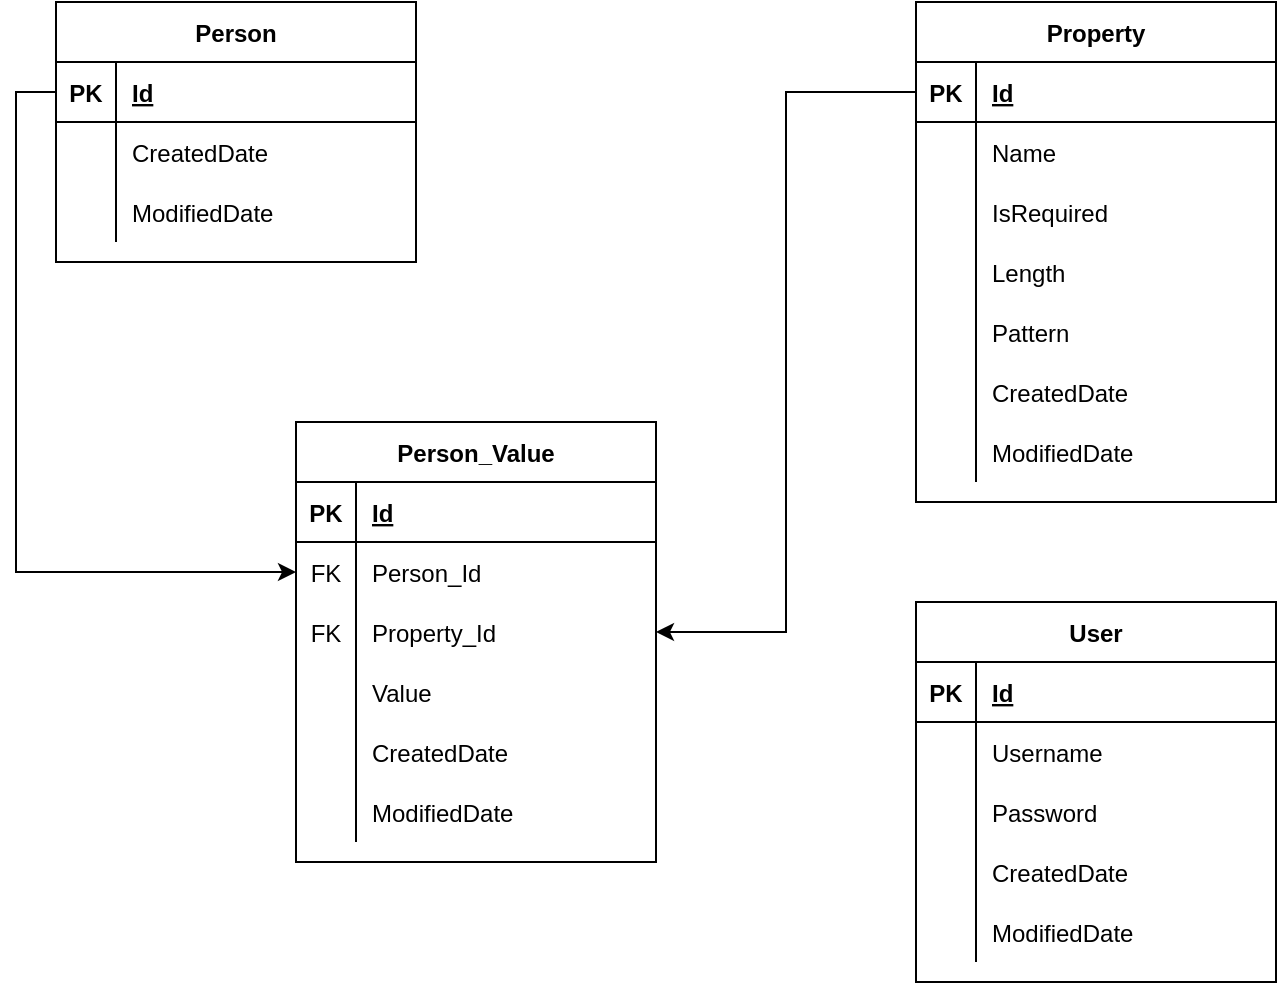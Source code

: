 <mxfile version="13.10.0" type="device"><diagram id="d0GWCx2u_Qt43RJrYeGK" name="Page-1"><mxGraphModel dx="1422" dy="762" grid="1" gridSize="10" guides="1" tooltips="1" connect="1" arrows="1" fold="1" page="1" pageScale="1" pageWidth="827" pageHeight="1169" math="0" shadow="0"><root><mxCell id="0"/><mxCell id="1" parent="0"/><mxCell id="bDZ7ULuTwjSGXW-W3m1V-1" value="Person" style="shape=table;startSize=30;container=1;collapsible=1;childLayout=tableLayout;fixedRows=1;rowLines=0;fontStyle=1;align=center;resizeLast=1;" vertex="1" parent="1"><mxGeometry x="80" y="160" width="180" height="130" as="geometry"/></mxCell><mxCell id="bDZ7ULuTwjSGXW-W3m1V-2" value="" style="shape=partialRectangle;collapsible=0;dropTarget=0;pointerEvents=0;fillColor=none;top=0;left=0;bottom=1;right=0;points=[[0,0.5],[1,0.5]];portConstraint=eastwest;" vertex="1" parent="bDZ7ULuTwjSGXW-W3m1V-1"><mxGeometry y="30" width="180" height="30" as="geometry"/></mxCell><mxCell id="bDZ7ULuTwjSGXW-W3m1V-3" value="PK" style="shape=partialRectangle;connectable=0;fillColor=none;top=0;left=0;bottom=0;right=0;fontStyle=1;overflow=hidden;" vertex="1" parent="bDZ7ULuTwjSGXW-W3m1V-2"><mxGeometry width="30" height="30" as="geometry"/></mxCell><mxCell id="bDZ7ULuTwjSGXW-W3m1V-4" value="Id" style="shape=partialRectangle;connectable=0;fillColor=none;top=0;left=0;bottom=0;right=0;align=left;spacingLeft=6;fontStyle=5;overflow=hidden;" vertex="1" parent="bDZ7ULuTwjSGXW-W3m1V-2"><mxGeometry x="30" width="150" height="30" as="geometry"/></mxCell><mxCell id="bDZ7ULuTwjSGXW-W3m1V-5" value="" style="shape=partialRectangle;collapsible=0;dropTarget=0;pointerEvents=0;fillColor=none;top=0;left=0;bottom=0;right=0;points=[[0,0.5],[1,0.5]];portConstraint=eastwest;" vertex="1" parent="bDZ7ULuTwjSGXW-W3m1V-1"><mxGeometry y="60" width="180" height="30" as="geometry"/></mxCell><mxCell id="bDZ7ULuTwjSGXW-W3m1V-6" value="" style="shape=partialRectangle;connectable=0;fillColor=none;top=0;left=0;bottom=0;right=0;editable=1;overflow=hidden;" vertex="1" parent="bDZ7ULuTwjSGXW-W3m1V-5"><mxGeometry width="30" height="30" as="geometry"/></mxCell><mxCell id="bDZ7ULuTwjSGXW-W3m1V-7" value="CreatedDate" style="shape=partialRectangle;connectable=0;fillColor=none;top=0;left=0;bottom=0;right=0;align=left;spacingLeft=6;overflow=hidden;" vertex="1" parent="bDZ7ULuTwjSGXW-W3m1V-5"><mxGeometry x="30" width="150" height="30" as="geometry"/></mxCell><mxCell id="bDZ7ULuTwjSGXW-W3m1V-8" value="" style="shape=partialRectangle;collapsible=0;dropTarget=0;pointerEvents=0;fillColor=none;top=0;left=0;bottom=0;right=0;points=[[0,0.5],[1,0.5]];portConstraint=eastwest;" vertex="1" parent="bDZ7ULuTwjSGXW-W3m1V-1"><mxGeometry y="90" width="180" height="30" as="geometry"/></mxCell><mxCell id="bDZ7ULuTwjSGXW-W3m1V-9" value="" style="shape=partialRectangle;connectable=0;fillColor=none;top=0;left=0;bottom=0;right=0;editable=1;overflow=hidden;" vertex="1" parent="bDZ7ULuTwjSGXW-W3m1V-8"><mxGeometry width="30" height="30" as="geometry"/></mxCell><mxCell id="bDZ7ULuTwjSGXW-W3m1V-10" value="ModifiedDate" style="shape=partialRectangle;connectable=0;fillColor=none;top=0;left=0;bottom=0;right=0;align=left;spacingLeft=6;overflow=hidden;" vertex="1" parent="bDZ7ULuTwjSGXW-W3m1V-8"><mxGeometry x="30" width="150" height="30" as="geometry"/></mxCell><mxCell id="bDZ7ULuTwjSGXW-W3m1V-15" value="Property" style="shape=table;startSize=30;container=1;collapsible=1;childLayout=tableLayout;fixedRows=1;rowLines=0;fontStyle=1;align=center;resizeLast=1;" vertex="1" parent="1"><mxGeometry x="510" y="160" width="180" height="250" as="geometry"/></mxCell><mxCell id="bDZ7ULuTwjSGXW-W3m1V-16" value="" style="shape=partialRectangle;collapsible=0;dropTarget=0;pointerEvents=0;fillColor=none;top=0;left=0;bottom=1;right=0;points=[[0,0.5],[1,0.5]];portConstraint=eastwest;" vertex="1" parent="bDZ7ULuTwjSGXW-W3m1V-15"><mxGeometry y="30" width="180" height="30" as="geometry"/></mxCell><mxCell id="bDZ7ULuTwjSGXW-W3m1V-17" value="PK" style="shape=partialRectangle;connectable=0;fillColor=none;top=0;left=0;bottom=0;right=0;fontStyle=1;overflow=hidden;" vertex="1" parent="bDZ7ULuTwjSGXW-W3m1V-16"><mxGeometry width="30" height="30" as="geometry"/></mxCell><mxCell id="bDZ7ULuTwjSGXW-W3m1V-18" value="Id" style="shape=partialRectangle;connectable=0;fillColor=none;top=0;left=0;bottom=0;right=0;align=left;spacingLeft=6;fontStyle=5;overflow=hidden;" vertex="1" parent="bDZ7ULuTwjSGXW-W3m1V-16"><mxGeometry x="30" width="150" height="30" as="geometry"/></mxCell><mxCell id="bDZ7ULuTwjSGXW-W3m1V-19" value="" style="shape=partialRectangle;collapsible=0;dropTarget=0;pointerEvents=0;fillColor=none;top=0;left=0;bottom=0;right=0;points=[[0,0.5],[1,0.5]];portConstraint=eastwest;" vertex="1" parent="bDZ7ULuTwjSGXW-W3m1V-15"><mxGeometry y="60" width="180" height="30" as="geometry"/></mxCell><mxCell id="bDZ7ULuTwjSGXW-W3m1V-20" value="" style="shape=partialRectangle;connectable=0;fillColor=none;top=0;left=0;bottom=0;right=0;editable=1;overflow=hidden;" vertex="1" parent="bDZ7ULuTwjSGXW-W3m1V-19"><mxGeometry width="30" height="30" as="geometry"/></mxCell><mxCell id="bDZ7ULuTwjSGXW-W3m1V-21" value="Name" style="shape=partialRectangle;connectable=0;fillColor=none;top=0;left=0;bottom=0;right=0;align=left;spacingLeft=6;overflow=hidden;" vertex="1" parent="bDZ7ULuTwjSGXW-W3m1V-19"><mxGeometry x="30" width="150" height="30" as="geometry"/></mxCell><mxCell id="bDZ7ULuTwjSGXW-W3m1V-22" value="" style="shape=partialRectangle;collapsible=0;dropTarget=0;pointerEvents=0;fillColor=none;top=0;left=0;bottom=0;right=0;points=[[0,0.5],[1,0.5]];portConstraint=eastwest;" vertex="1" parent="bDZ7ULuTwjSGXW-W3m1V-15"><mxGeometry y="90" width="180" height="30" as="geometry"/></mxCell><mxCell id="bDZ7ULuTwjSGXW-W3m1V-23" value="" style="shape=partialRectangle;connectable=0;fillColor=none;top=0;left=0;bottom=0;right=0;editable=1;overflow=hidden;" vertex="1" parent="bDZ7ULuTwjSGXW-W3m1V-22"><mxGeometry width="30" height="30" as="geometry"/></mxCell><mxCell id="bDZ7ULuTwjSGXW-W3m1V-24" value="IsRequired" style="shape=partialRectangle;connectable=0;fillColor=none;top=0;left=0;bottom=0;right=0;align=left;spacingLeft=6;overflow=hidden;" vertex="1" parent="bDZ7ULuTwjSGXW-W3m1V-22"><mxGeometry x="30" width="150" height="30" as="geometry"/></mxCell><mxCell id="bDZ7ULuTwjSGXW-W3m1V-25" value="" style="shape=partialRectangle;collapsible=0;dropTarget=0;pointerEvents=0;fillColor=none;top=0;left=0;bottom=0;right=0;points=[[0,0.5],[1,0.5]];portConstraint=eastwest;" vertex="1" parent="bDZ7ULuTwjSGXW-W3m1V-15"><mxGeometry y="120" width="180" height="30" as="geometry"/></mxCell><mxCell id="bDZ7ULuTwjSGXW-W3m1V-26" value="" style="shape=partialRectangle;connectable=0;fillColor=none;top=0;left=0;bottom=0;right=0;editable=1;overflow=hidden;" vertex="1" parent="bDZ7ULuTwjSGXW-W3m1V-25"><mxGeometry width="30" height="30" as="geometry"/></mxCell><mxCell id="bDZ7ULuTwjSGXW-W3m1V-27" value="Length" style="shape=partialRectangle;connectable=0;fillColor=none;top=0;left=0;bottom=0;right=0;align=left;spacingLeft=6;overflow=hidden;" vertex="1" parent="bDZ7ULuTwjSGXW-W3m1V-25"><mxGeometry x="30" width="150" height="30" as="geometry"/></mxCell><mxCell id="bDZ7ULuTwjSGXW-W3m1V-28" value="" style="shape=partialRectangle;collapsible=0;dropTarget=0;pointerEvents=0;fillColor=none;top=0;left=0;bottom=0;right=0;points=[[0,0.5],[1,0.5]];portConstraint=eastwest;" vertex="1" parent="bDZ7ULuTwjSGXW-W3m1V-15"><mxGeometry y="150" width="180" height="30" as="geometry"/></mxCell><mxCell id="bDZ7ULuTwjSGXW-W3m1V-29" value="" style="shape=partialRectangle;connectable=0;fillColor=none;top=0;left=0;bottom=0;right=0;editable=1;overflow=hidden;" vertex="1" parent="bDZ7ULuTwjSGXW-W3m1V-28"><mxGeometry width="30" height="30" as="geometry"/></mxCell><mxCell id="bDZ7ULuTwjSGXW-W3m1V-30" value="Pattern" style="shape=partialRectangle;connectable=0;fillColor=none;top=0;left=0;bottom=0;right=0;align=left;spacingLeft=6;overflow=hidden;" vertex="1" parent="bDZ7ULuTwjSGXW-W3m1V-28"><mxGeometry x="30" width="150" height="30" as="geometry"/></mxCell><mxCell id="bDZ7ULuTwjSGXW-W3m1V-31" value="" style="shape=partialRectangle;collapsible=0;dropTarget=0;pointerEvents=0;fillColor=none;top=0;left=0;bottom=0;right=0;points=[[0,0.5],[1,0.5]];portConstraint=eastwest;" vertex="1" parent="bDZ7ULuTwjSGXW-W3m1V-15"><mxGeometry y="180" width="180" height="30" as="geometry"/></mxCell><mxCell id="bDZ7ULuTwjSGXW-W3m1V-32" value="" style="shape=partialRectangle;connectable=0;fillColor=none;top=0;left=0;bottom=0;right=0;editable=1;overflow=hidden;" vertex="1" parent="bDZ7ULuTwjSGXW-W3m1V-31"><mxGeometry width="30" height="30" as="geometry"/></mxCell><mxCell id="bDZ7ULuTwjSGXW-W3m1V-33" value="CreatedDate" style="shape=partialRectangle;connectable=0;fillColor=none;top=0;left=0;bottom=0;right=0;align=left;spacingLeft=6;overflow=hidden;" vertex="1" parent="bDZ7ULuTwjSGXW-W3m1V-31"><mxGeometry x="30" width="150" height="30" as="geometry"/></mxCell><mxCell id="bDZ7ULuTwjSGXW-W3m1V-34" value="" style="shape=partialRectangle;collapsible=0;dropTarget=0;pointerEvents=0;fillColor=none;top=0;left=0;bottom=0;right=0;points=[[0,0.5],[1,0.5]];portConstraint=eastwest;" vertex="1" parent="bDZ7ULuTwjSGXW-W3m1V-15"><mxGeometry y="210" width="180" height="30" as="geometry"/></mxCell><mxCell id="bDZ7ULuTwjSGXW-W3m1V-35" value="" style="shape=partialRectangle;connectable=0;fillColor=none;top=0;left=0;bottom=0;right=0;editable=1;overflow=hidden;" vertex="1" parent="bDZ7ULuTwjSGXW-W3m1V-34"><mxGeometry width="30" height="30" as="geometry"/></mxCell><mxCell id="bDZ7ULuTwjSGXW-W3m1V-36" value="ModifiedDate" style="shape=partialRectangle;connectable=0;fillColor=none;top=0;left=0;bottom=0;right=0;align=left;spacingLeft=6;overflow=hidden;" vertex="1" parent="bDZ7ULuTwjSGXW-W3m1V-34"><mxGeometry x="30" width="150" height="30" as="geometry"/></mxCell><mxCell id="bDZ7ULuTwjSGXW-W3m1V-37" value="Person_Value" style="shape=table;startSize=30;container=1;collapsible=1;childLayout=tableLayout;fixedRows=1;rowLines=0;fontStyle=1;align=center;resizeLast=1;" vertex="1" parent="1"><mxGeometry x="200" y="370" width="180" height="220" as="geometry"/></mxCell><mxCell id="bDZ7ULuTwjSGXW-W3m1V-38" value="" style="shape=partialRectangle;collapsible=0;dropTarget=0;pointerEvents=0;fillColor=none;top=0;left=0;bottom=1;right=0;points=[[0,0.5],[1,0.5]];portConstraint=eastwest;" vertex="1" parent="bDZ7ULuTwjSGXW-W3m1V-37"><mxGeometry y="30" width="180" height="30" as="geometry"/></mxCell><mxCell id="bDZ7ULuTwjSGXW-W3m1V-39" value="PK" style="shape=partialRectangle;connectable=0;fillColor=none;top=0;left=0;bottom=0;right=0;fontStyle=1;overflow=hidden;" vertex="1" parent="bDZ7ULuTwjSGXW-W3m1V-38"><mxGeometry width="30" height="30" as="geometry"/></mxCell><mxCell id="bDZ7ULuTwjSGXW-W3m1V-40" value="Id" style="shape=partialRectangle;connectable=0;fillColor=none;top=0;left=0;bottom=0;right=0;align=left;spacingLeft=6;fontStyle=5;overflow=hidden;" vertex="1" parent="bDZ7ULuTwjSGXW-W3m1V-38"><mxGeometry x="30" width="150" height="30" as="geometry"/></mxCell><mxCell id="bDZ7ULuTwjSGXW-W3m1V-52" value="" style="shape=partialRectangle;collapsible=0;dropTarget=0;pointerEvents=0;fillColor=none;top=0;left=0;bottom=0;right=0;points=[[0,0.5],[1,0.5]];portConstraint=eastwest;" vertex="1" parent="bDZ7ULuTwjSGXW-W3m1V-37"><mxGeometry y="60" width="180" height="30" as="geometry"/></mxCell><mxCell id="bDZ7ULuTwjSGXW-W3m1V-53" value="FK" style="shape=partialRectangle;connectable=0;fillColor=none;top=0;left=0;bottom=0;right=0;fontStyle=0;overflow=hidden;" vertex="1" parent="bDZ7ULuTwjSGXW-W3m1V-52"><mxGeometry width="30" height="30" as="geometry"/></mxCell><mxCell id="bDZ7ULuTwjSGXW-W3m1V-54" value="Person_Id" style="shape=partialRectangle;connectable=0;fillColor=none;top=0;left=0;bottom=0;right=0;align=left;spacingLeft=6;fontStyle=0;overflow=hidden;" vertex="1" parent="bDZ7ULuTwjSGXW-W3m1V-52"><mxGeometry x="30" width="150" height="30" as="geometry"/></mxCell><mxCell id="bDZ7ULuTwjSGXW-W3m1V-55" value="" style="shape=partialRectangle;collapsible=0;dropTarget=0;pointerEvents=0;fillColor=none;top=0;left=0;bottom=0;right=0;points=[[0,0.5],[1,0.5]];portConstraint=eastwest;" vertex="1" parent="bDZ7ULuTwjSGXW-W3m1V-37"><mxGeometry y="90" width="180" height="30" as="geometry"/></mxCell><mxCell id="bDZ7ULuTwjSGXW-W3m1V-56" value="FK" style="shape=partialRectangle;connectable=0;fillColor=none;top=0;left=0;bottom=0;right=0;fontStyle=0;overflow=hidden;" vertex="1" parent="bDZ7ULuTwjSGXW-W3m1V-55"><mxGeometry width="30" height="30" as="geometry"/></mxCell><mxCell id="bDZ7ULuTwjSGXW-W3m1V-57" value="Property_Id" style="shape=partialRectangle;connectable=0;fillColor=none;top=0;left=0;bottom=0;right=0;align=left;spacingLeft=6;fontStyle=0;overflow=hidden;" vertex="1" parent="bDZ7ULuTwjSGXW-W3m1V-55"><mxGeometry x="30" width="150" height="30" as="geometry"/></mxCell><mxCell id="bDZ7ULuTwjSGXW-W3m1V-41" value="" style="shape=partialRectangle;collapsible=0;dropTarget=0;pointerEvents=0;fillColor=none;top=0;left=0;bottom=0;right=0;points=[[0,0.5],[1,0.5]];portConstraint=eastwest;" vertex="1" parent="bDZ7ULuTwjSGXW-W3m1V-37"><mxGeometry y="120" width="180" height="30" as="geometry"/></mxCell><mxCell id="bDZ7ULuTwjSGXW-W3m1V-42" value="" style="shape=partialRectangle;connectable=0;fillColor=none;top=0;left=0;bottom=0;right=0;editable=1;overflow=hidden;" vertex="1" parent="bDZ7ULuTwjSGXW-W3m1V-41"><mxGeometry width="30" height="30" as="geometry"/></mxCell><mxCell id="bDZ7ULuTwjSGXW-W3m1V-43" value="Value" style="shape=partialRectangle;connectable=0;fillColor=none;top=0;left=0;bottom=0;right=0;align=left;spacingLeft=6;overflow=hidden;" vertex="1" parent="bDZ7ULuTwjSGXW-W3m1V-41"><mxGeometry x="30" width="150" height="30" as="geometry"/></mxCell><mxCell id="bDZ7ULuTwjSGXW-W3m1V-75" value="" style="shape=partialRectangle;collapsible=0;dropTarget=0;pointerEvents=0;fillColor=none;top=0;left=0;bottom=0;right=0;points=[[0,0.5],[1,0.5]];portConstraint=eastwest;" vertex="1" parent="bDZ7ULuTwjSGXW-W3m1V-37"><mxGeometry y="150" width="180" height="30" as="geometry"/></mxCell><mxCell id="bDZ7ULuTwjSGXW-W3m1V-76" value="" style="shape=partialRectangle;connectable=0;fillColor=none;top=0;left=0;bottom=0;right=0;editable=1;overflow=hidden;" vertex="1" parent="bDZ7ULuTwjSGXW-W3m1V-75"><mxGeometry width="30" height="30" as="geometry"/></mxCell><mxCell id="bDZ7ULuTwjSGXW-W3m1V-77" value="CreatedDate" style="shape=partialRectangle;connectable=0;fillColor=none;top=0;left=0;bottom=0;right=0;align=left;spacingLeft=6;overflow=hidden;" vertex="1" parent="bDZ7ULuTwjSGXW-W3m1V-75"><mxGeometry x="30" width="150" height="30" as="geometry"/></mxCell><mxCell id="bDZ7ULuTwjSGXW-W3m1V-78" value="" style="shape=partialRectangle;collapsible=0;dropTarget=0;pointerEvents=0;fillColor=none;top=0;left=0;bottom=0;right=0;points=[[0,0.5],[1,0.5]];portConstraint=eastwest;" vertex="1" parent="bDZ7ULuTwjSGXW-W3m1V-37"><mxGeometry y="180" width="180" height="30" as="geometry"/></mxCell><mxCell id="bDZ7ULuTwjSGXW-W3m1V-79" value="" style="shape=partialRectangle;connectable=0;fillColor=none;top=0;left=0;bottom=0;right=0;editable=1;overflow=hidden;" vertex="1" parent="bDZ7ULuTwjSGXW-W3m1V-78"><mxGeometry width="30" height="30" as="geometry"/></mxCell><mxCell id="bDZ7ULuTwjSGXW-W3m1V-80" value="ModifiedDate" style="shape=partialRectangle;connectable=0;fillColor=none;top=0;left=0;bottom=0;right=0;align=left;spacingLeft=6;overflow=hidden;" vertex="1" parent="bDZ7ULuTwjSGXW-W3m1V-78"><mxGeometry x="30" width="150" height="30" as="geometry"/></mxCell><mxCell id="bDZ7ULuTwjSGXW-W3m1V-51" style="edgeStyle=orthogonalEdgeStyle;rounded=0;orthogonalLoop=1;jettySize=auto;html=1;exitX=0;exitY=0.5;exitDx=0;exitDy=0;entryX=0;entryY=0.5;entryDx=0;entryDy=0;" edge="1" parent="1" source="bDZ7ULuTwjSGXW-W3m1V-2" target="bDZ7ULuTwjSGXW-W3m1V-52"><mxGeometry relative="1" as="geometry"/></mxCell><mxCell id="bDZ7ULuTwjSGXW-W3m1V-58" style="edgeStyle=orthogonalEdgeStyle;rounded=0;orthogonalLoop=1;jettySize=auto;html=1;entryX=1;entryY=0.5;entryDx=0;entryDy=0;" edge="1" parent="1" source="bDZ7ULuTwjSGXW-W3m1V-16" target="bDZ7ULuTwjSGXW-W3m1V-55"><mxGeometry relative="1" as="geometry"/></mxCell><mxCell id="bDZ7ULuTwjSGXW-W3m1V-59" value="User" style="shape=table;startSize=30;container=1;collapsible=1;childLayout=tableLayout;fixedRows=1;rowLines=0;fontStyle=1;align=center;resizeLast=1;" vertex="1" parent="1"><mxGeometry x="510" y="460" width="180" height="190" as="geometry"/></mxCell><mxCell id="bDZ7ULuTwjSGXW-W3m1V-60" value="" style="shape=partialRectangle;collapsible=0;dropTarget=0;pointerEvents=0;fillColor=none;top=0;left=0;bottom=1;right=0;points=[[0,0.5],[1,0.5]];portConstraint=eastwest;" vertex="1" parent="bDZ7ULuTwjSGXW-W3m1V-59"><mxGeometry y="30" width="180" height="30" as="geometry"/></mxCell><mxCell id="bDZ7ULuTwjSGXW-W3m1V-61" value="PK" style="shape=partialRectangle;connectable=0;fillColor=none;top=0;left=0;bottom=0;right=0;fontStyle=1;overflow=hidden;" vertex="1" parent="bDZ7ULuTwjSGXW-W3m1V-60"><mxGeometry width="30" height="30" as="geometry"/></mxCell><mxCell id="bDZ7ULuTwjSGXW-W3m1V-62" value="Id" style="shape=partialRectangle;connectable=0;fillColor=none;top=0;left=0;bottom=0;right=0;align=left;spacingLeft=6;fontStyle=5;overflow=hidden;" vertex="1" parent="bDZ7ULuTwjSGXW-W3m1V-60"><mxGeometry x="30" width="150" height="30" as="geometry"/></mxCell><mxCell id="bDZ7ULuTwjSGXW-W3m1V-63" value="" style="shape=partialRectangle;collapsible=0;dropTarget=0;pointerEvents=0;fillColor=none;top=0;left=0;bottom=0;right=0;points=[[0,0.5],[1,0.5]];portConstraint=eastwest;" vertex="1" parent="bDZ7ULuTwjSGXW-W3m1V-59"><mxGeometry y="60" width="180" height="30" as="geometry"/></mxCell><mxCell id="bDZ7ULuTwjSGXW-W3m1V-64" value="" style="shape=partialRectangle;connectable=0;fillColor=none;top=0;left=0;bottom=0;right=0;editable=1;overflow=hidden;" vertex="1" parent="bDZ7ULuTwjSGXW-W3m1V-63"><mxGeometry width="30" height="30" as="geometry"/></mxCell><mxCell id="bDZ7ULuTwjSGXW-W3m1V-65" value="Username" style="shape=partialRectangle;connectable=0;fillColor=none;top=0;left=0;bottom=0;right=0;align=left;spacingLeft=6;overflow=hidden;" vertex="1" parent="bDZ7ULuTwjSGXW-W3m1V-63"><mxGeometry x="30" width="150" height="30" as="geometry"/></mxCell><mxCell id="bDZ7ULuTwjSGXW-W3m1V-66" value="" style="shape=partialRectangle;collapsible=0;dropTarget=0;pointerEvents=0;fillColor=none;top=0;left=0;bottom=0;right=0;points=[[0,0.5],[1,0.5]];portConstraint=eastwest;" vertex="1" parent="bDZ7ULuTwjSGXW-W3m1V-59"><mxGeometry y="90" width="180" height="30" as="geometry"/></mxCell><mxCell id="bDZ7ULuTwjSGXW-W3m1V-67" value="" style="shape=partialRectangle;connectable=0;fillColor=none;top=0;left=0;bottom=0;right=0;editable=1;overflow=hidden;" vertex="1" parent="bDZ7ULuTwjSGXW-W3m1V-66"><mxGeometry width="30" height="30" as="geometry"/></mxCell><mxCell id="bDZ7ULuTwjSGXW-W3m1V-68" value="Password" style="shape=partialRectangle;connectable=0;fillColor=none;top=0;left=0;bottom=0;right=0;align=left;spacingLeft=6;overflow=hidden;" vertex="1" parent="bDZ7ULuTwjSGXW-W3m1V-66"><mxGeometry x="30" width="150" height="30" as="geometry"/></mxCell><mxCell id="bDZ7ULuTwjSGXW-W3m1V-69" value="" style="shape=partialRectangle;collapsible=0;dropTarget=0;pointerEvents=0;fillColor=none;top=0;left=0;bottom=0;right=0;points=[[0,0.5],[1,0.5]];portConstraint=eastwest;" vertex="1" parent="bDZ7ULuTwjSGXW-W3m1V-59"><mxGeometry y="120" width="180" height="30" as="geometry"/></mxCell><mxCell id="bDZ7ULuTwjSGXW-W3m1V-70" value="" style="shape=partialRectangle;connectable=0;fillColor=none;top=0;left=0;bottom=0;right=0;editable=1;overflow=hidden;" vertex="1" parent="bDZ7ULuTwjSGXW-W3m1V-69"><mxGeometry width="30" height="30" as="geometry"/></mxCell><mxCell id="bDZ7ULuTwjSGXW-W3m1V-71" value="CreatedDate" style="shape=partialRectangle;connectable=0;fillColor=none;top=0;left=0;bottom=0;right=0;align=left;spacingLeft=6;overflow=hidden;" vertex="1" parent="bDZ7ULuTwjSGXW-W3m1V-69"><mxGeometry x="30" width="150" height="30" as="geometry"/></mxCell><mxCell id="bDZ7ULuTwjSGXW-W3m1V-81" value="" style="shape=partialRectangle;collapsible=0;dropTarget=0;pointerEvents=0;fillColor=none;top=0;left=0;bottom=0;right=0;points=[[0,0.5],[1,0.5]];portConstraint=eastwest;" vertex="1" parent="bDZ7ULuTwjSGXW-W3m1V-59"><mxGeometry y="150" width="180" height="30" as="geometry"/></mxCell><mxCell id="bDZ7ULuTwjSGXW-W3m1V-82" value="" style="shape=partialRectangle;connectable=0;fillColor=none;top=0;left=0;bottom=0;right=0;editable=1;overflow=hidden;" vertex="1" parent="bDZ7ULuTwjSGXW-W3m1V-81"><mxGeometry width="30" height="30" as="geometry"/></mxCell><mxCell id="bDZ7ULuTwjSGXW-W3m1V-83" value="ModifiedDate" style="shape=partialRectangle;connectable=0;fillColor=none;top=0;left=0;bottom=0;right=0;align=left;spacingLeft=6;overflow=hidden;" vertex="1" parent="bDZ7ULuTwjSGXW-W3m1V-81"><mxGeometry x="30" width="150" height="30" as="geometry"/></mxCell></root></mxGraphModel></diagram></mxfile>